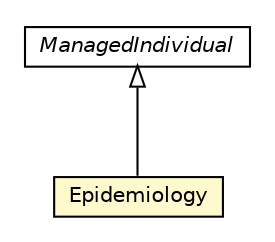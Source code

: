 #!/usr/local/bin/dot
#
# Class diagram 
# Generated by UMLGraph version R5_6-24-gf6e263 (http://www.umlgraph.org/)
#

digraph G {
	edge [fontname="Helvetica",fontsize=10,labelfontname="Helvetica",labelfontsize=10];
	node [fontname="Helvetica",fontsize=10,shape=plaintext];
	nodesep=0.25;
	ranksep=0.5;
	// org.universAAL.ontology.disease.owl.Epidemiology
	c160030 [label=<<table title="org.universAAL.ontology.disease.owl.Epidemiology" border="0" cellborder="1" cellspacing="0" cellpadding="2" port="p" bgcolor="lemonChiffon" href="./Epidemiology.html">
		<tr><td><table border="0" cellspacing="0" cellpadding="1">
<tr><td align="center" balign="center"> Epidemiology </td></tr>
		</table></td></tr>
		</table>>, URL="./Epidemiology.html", fontname="Helvetica", fontcolor="black", fontsize=10.0];
	//org.universAAL.ontology.disease.owl.Epidemiology extends org.universAAL.middleware.owl.ManagedIndividual
	c160229:p -> c160030:p [dir=back,arrowtail=empty];
	// org.universAAL.middleware.owl.ManagedIndividual
	c160229 [label=<<table title="org.universAAL.middleware.owl.ManagedIndividual" border="0" cellborder="1" cellspacing="0" cellpadding="2" port="p" href="http://java.sun.com/j2se/1.4.2/docs/api/org/universAAL/middleware/owl/ManagedIndividual.html">
		<tr><td><table border="0" cellspacing="0" cellpadding="1">
<tr><td align="center" balign="center"><font face="Helvetica-Oblique"> ManagedIndividual </font></td></tr>
		</table></td></tr>
		</table>>, URL="http://java.sun.com/j2se/1.4.2/docs/api/org/universAAL/middleware/owl/ManagedIndividual.html", fontname="Helvetica", fontcolor="black", fontsize=10.0];
}

